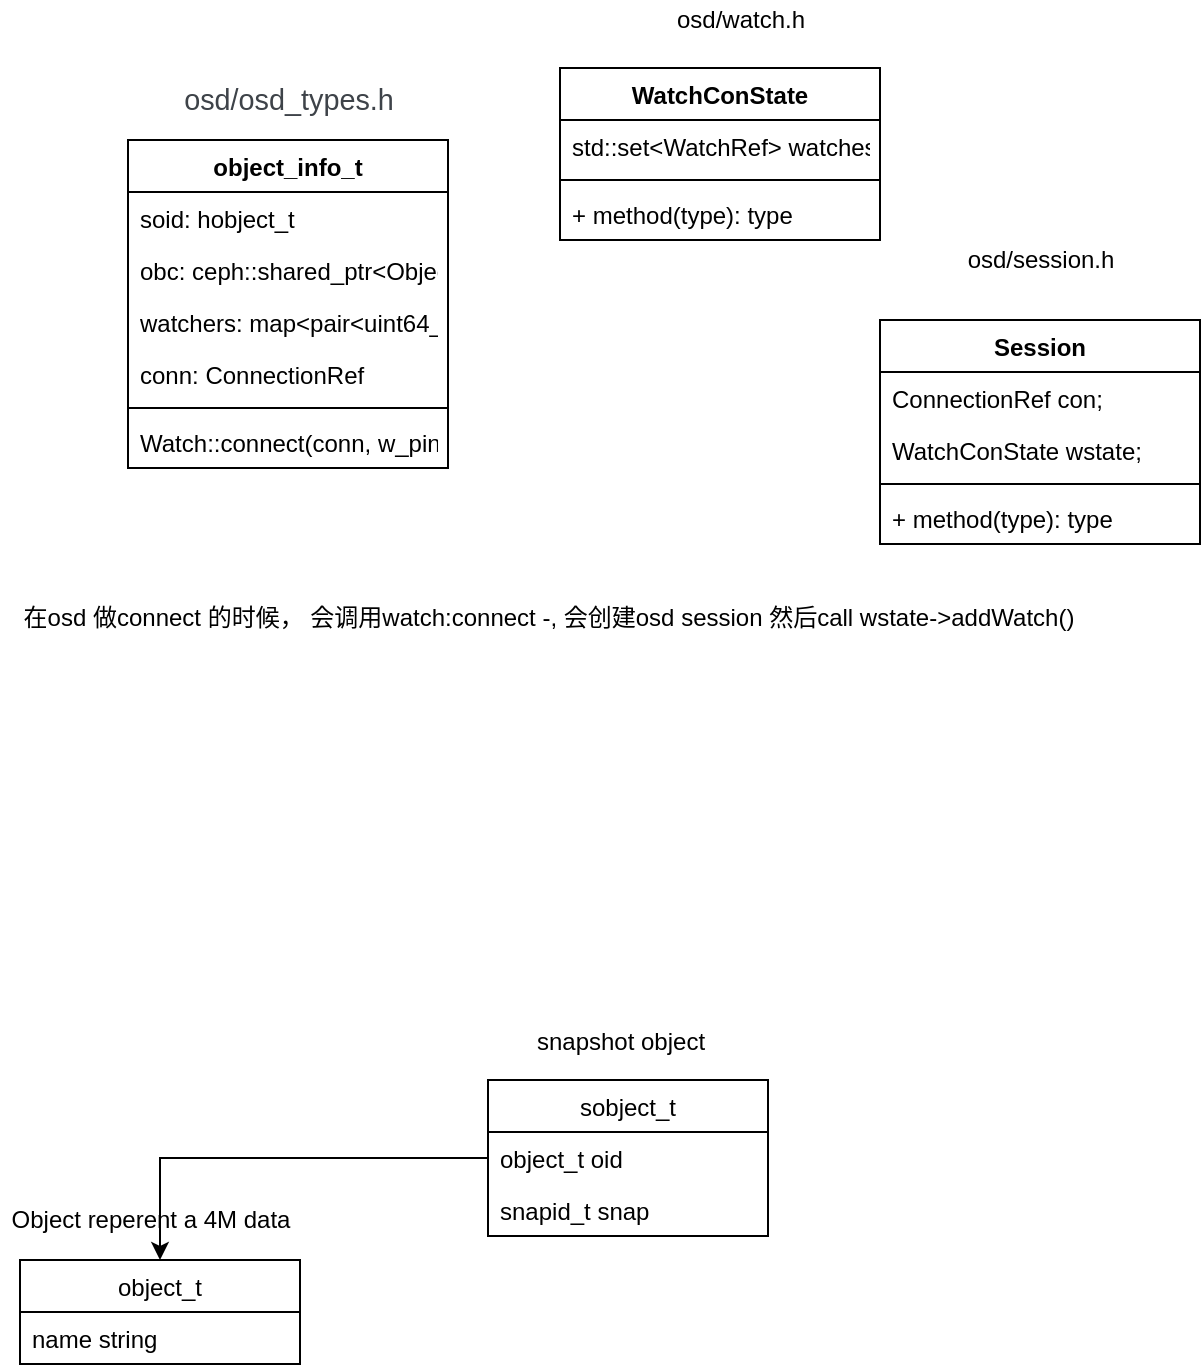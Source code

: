 <mxfile version="12.7.4" type="github">
  <diagram id="bm6ZHeyj0mvHZln78BsC" name="Page-1">
    <mxGraphModel dx="942" dy="1783" grid="1" gridSize="10" guides="1" tooltips="1" connect="1" arrows="1" fold="1" page="1" pageScale="1" pageWidth="827" pageHeight="1169" math="0" shadow="0">
      <root>
        <mxCell id="0" />
        <mxCell id="1" parent="0" />
        <mxCell id="jjAPrZgpEVHtfDOsVz35-1" value="object_t" style="swimlane;fontStyle=0;childLayout=stackLayout;horizontal=1;startSize=26;fillColor=none;horizontalStack=0;resizeParent=1;resizeParentMax=0;resizeLast=0;collapsible=1;marginBottom=0;" parent="1" vertex="1">
          <mxGeometry x="40" y="200" width="140" height="52" as="geometry" />
        </mxCell>
        <mxCell id="jjAPrZgpEVHtfDOsVz35-2" value="name string" style="text;strokeColor=none;fillColor=none;align=left;verticalAlign=top;spacingLeft=4;spacingRight=4;overflow=hidden;rotatable=0;points=[[0,0.5],[1,0.5]];portConstraint=eastwest;" parent="jjAPrZgpEVHtfDOsVz35-1" vertex="1">
          <mxGeometry y="26" width="140" height="26" as="geometry" />
        </mxCell>
        <mxCell id="QZcYWLK5-bO1K2HuPT2l-1" value="sobject_t" style="swimlane;fontStyle=0;childLayout=stackLayout;horizontal=1;startSize=26;fillColor=none;horizontalStack=0;resizeParent=1;resizeParentMax=0;resizeLast=0;collapsible=1;marginBottom=0;" vertex="1" parent="1">
          <mxGeometry x="274" y="110" width="140" height="78" as="geometry" />
        </mxCell>
        <mxCell id="QZcYWLK5-bO1K2HuPT2l-2" value="object_t oid" style="text;strokeColor=none;fillColor=none;align=left;verticalAlign=top;spacingLeft=4;spacingRight=4;overflow=hidden;rotatable=0;points=[[0,0.5],[1,0.5]];portConstraint=eastwest;" vertex="1" parent="QZcYWLK5-bO1K2HuPT2l-1">
          <mxGeometry y="26" width="140" height="26" as="geometry" />
        </mxCell>
        <mxCell id="QZcYWLK5-bO1K2HuPT2l-4" value="snapid_t snap" style="text;strokeColor=none;fillColor=none;align=left;verticalAlign=top;spacingLeft=4;spacingRight=4;overflow=hidden;rotatable=0;points=[[0,0.5],[1,0.5]];portConstraint=eastwest;" vertex="1" parent="QZcYWLK5-bO1K2HuPT2l-1">
          <mxGeometry y="52" width="140" height="26" as="geometry" />
        </mxCell>
        <mxCell id="QZcYWLK5-bO1K2HuPT2l-3" style="edgeStyle=orthogonalEdgeStyle;rounded=0;orthogonalLoop=1;jettySize=auto;html=1;exitX=0;exitY=0.5;exitDx=0;exitDy=0;" edge="1" parent="1" source="QZcYWLK5-bO1K2HuPT2l-2" target="jjAPrZgpEVHtfDOsVz35-1">
          <mxGeometry relative="1" as="geometry" />
        </mxCell>
        <mxCell id="QZcYWLK5-bO1K2HuPT2l-7" value="snapshot object" style="text;html=1;align=center;verticalAlign=middle;resizable=0;points=[];autosize=1;" vertex="1" parent="1">
          <mxGeometry x="290" y="81" width="100" height="20" as="geometry" />
        </mxCell>
        <mxCell id="QZcYWLK5-bO1K2HuPT2l-8" value="Object reperent a 4M data" style="text;html=1;align=center;verticalAlign=middle;resizable=0;points=[];autosize=1;" vertex="1" parent="1">
          <mxGeometry x="30" y="170" width="150" height="20" as="geometry" />
        </mxCell>
        <mxCell id="QZcYWLK5-bO1K2HuPT2l-9" value="&lt;span style=&quot;color: rgb(62 , 67 , 73) ; font-family: &amp;#34;helvetica&amp;#34; , &amp;#34;arial&amp;#34; , sans-serif ; font-size: 14.4px ; white-space: normal ; background-color: rgb(255 , 255 , 255)&quot;&gt;osd/osd_types.h&lt;/span&gt;" style="text;html=1;align=center;verticalAlign=middle;resizable=0;points=[];autosize=1;" vertex="1" parent="1">
          <mxGeometry x="114" y="-390" width="120" height="20" as="geometry" />
        </mxCell>
        <mxCell id="QZcYWLK5-bO1K2HuPT2l-16" value="object_info_t" style="swimlane;fontStyle=1;align=center;verticalAlign=top;childLayout=stackLayout;horizontal=1;startSize=26;horizontalStack=0;resizeParent=1;resizeParentMax=0;resizeLast=0;collapsible=1;marginBottom=0;" vertex="1" parent="1">
          <mxGeometry x="94" y="-360" width="160" height="164" as="geometry" />
        </mxCell>
        <mxCell id="QZcYWLK5-bO1K2HuPT2l-17" value="soid: hobject_t" style="text;strokeColor=none;fillColor=none;align=left;verticalAlign=top;spacingLeft=4;spacingRight=4;overflow=hidden;rotatable=0;points=[[0,0.5],[1,0.5]];portConstraint=eastwest;" vertex="1" parent="QZcYWLK5-bO1K2HuPT2l-16">
          <mxGeometry y="26" width="160" height="26" as="geometry" />
        </mxCell>
        <mxCell id="QZcYWLK5-bO1K2HuPT2l-22" value="obc: ceph::shared_ptr&lt;ObjectContext&gt;" style="text;strokeColor=none;fillColor=none;align=left;verticalAlign=top;spacingLeft=4;spacingRight=4;overflow=hidden;rotatable=0;points=[[0,0.5],[1,0.5]];portConstraint=eastwest;" vertex="1" parent="QZcYWLK5-bO1K2HuPT2l-16">
          <mxGeometry y="52" width="160" height="26" as="geometry" />
        </mxCell>
        <mxCell id="QZcYWLK5-bO1K2HuPT2l-21" value="watchers: map&lt;pair&lt;uint64_t, entity_name_t&gt;, watch_info_t&gt; " style="text;strokeColor=none;fillColor=none;align=left;verticalAlign=top;spacingLeft=4;spacingRight=4;overflow=hidden;rotatable=0;points=[[0,0.5],[1,0.5]];portConstraint=eastwest;" vertex="1" parent="QZcYWLK5-bO1K2HuPT2l-16">
          <mxGeometry y="78" width="160" height="26" as="geometry" />
        </mxCell>
        <mxCell id="QZcYWLK5-bO1K2HuPT2l-23" value="conn: ConnectionRef" style="text;strokeColor=none;fillColor=none;align=left;verticalAlign=top;spacingLeft=4;spacingRight=4;overflow=hidden;rotatable=0;points=[[0,0.5],[1,0.5]];portConstraint=eastwest;" vertex="1" parent="QZcYWLK5-bO1K2HuPT2l-16">
          <mxGeometry y="104" width="160" height="26" as="geometry" />
        </mxCell>
        <mxCell id="QZcYWLK5-bO1K2HuPT2l-18" value="" style="line;strokeWidth=1;fillColor=none;align=left;verticalAlign=middle;spacingTop=-1;spacingLeft=3;spacingRight=3;rotatable=0;labelPosition=right;points=[];portConstraint=eastwest;" vertex="1" parent="QZcYWLK5-bO1K2HuPT2l-16">
          <mxGeometry y="130" width="160" height="8" as="geometry" />
        </mxCell>
        <mxCell id="QZcYWLK5-bO1K2HuPT2l-19" value="Watch::connect(conn, w_ping)" style="text;strokeColor=none;fillColor=none;align=left;verticalAlign=top;spacingLeft=4;spacingRight=4;overflow=hidden;rotatable=0;points=[[0,0.5],[1,0.5]];portConstraint=eastwest;" vertex="1" parent="QZcYWLK5-bO1K2HuPT2l-16">
          <mxGeometry y="138" width="160" height="26" as="geometry" />
        </mxCell>
        <mxCell id="QZcYWLK5-bO1K2HuPT2l-24" value="osd/session.h" style="text;html=1;align=center;verticalAlign=middle;resizable=0;points=[];autosize=1;" vertex="1" parent="1">
          <mxGeometry x="505" y="-310" width="90" height="20" as="geometry" />
        </mxCell>
        <mxCell id="QZcYWLK5-bO1K2HuPT2l-25" value="Session" style="swimlane;fontStyle=1;align=center;verticalAlign=top;childLayout=stackLayout;horizontal=1;startSize=26;horizontalStack=0;resizeParent=1;resizeParentMax=0;resizeLast=0;collapsible=1;marginBottom=0;" vertex="1" parent="1">
          <mxGeometry x="470" y="-270" width="160" height="112" as="geometry" />
        </mxCell>
        <mxCell id="QZcYWLK5-bO1K2HuPT2l-26" value="ConnectionRef con;&#xa;" style="text;strokeColor=none;fillColor=none;align=left;verticalAlign=top;spacingLeft=4;spacingRight=4;overflow=hidden;rotatable=0;points=[[0,0.5],[1,0.5]];portConstraint=eastwest;" vertex="1" parent="QZcYWLK5-bO1K2HuPT2l-25">
          <mxGeometry y="26" width="160" height="26" as="geometry" />
        </mxCell>
        <mxCell id="QZcYWLK5-bO1K2HuPT2l-29" value="WatchConState wstate;" style="text;strokeColor=none;fillColor=none;align=left;verticalAlign=top;spacingLeft=4;spacingRight=4;overflow=hidden;rotatable=0;points=[[0,0.5],[1,0.5]];portConstraint=eastwest;" vertex="1" parent="QZcYWLK5-bO1K2HuPT2l-25">
          <mxGeometry y="52" width="160" height="26" as="geometry" />
        </mxCell>
        <mxCell id="QZcYWLK5-bO1K2HuPT2l-27" value="" style="line;strokeWidth=1;fillColor=none;align=left;verticalAlign=middle;spacingTop=-1;spacingLeft=3;spacingRight=3;rotatable=0;labelPosition=right;points=[];portConstraint=eastwest;" vertex="1" parent="QZcYWLK5-bO1K2HuPT2l-25">
          <mxGeometry y="78" width="160" height="8" as="geometry" />
        </mxCell>
        <mxCell id="QZcYWLK5-bO1K2HuPT2l-28" value="+ method(type): type" style="text;strokeColor=none;fillColor=none;align=left;verticalAlign=top;spacingLeft=4;spacingRight=4;overflow=hidden;rotatable=0;points=[[0,0.5],[1,0.5]];portConstraint=eastwest;" vertex="1" parent="QZcYWLK5-bO1K2HuPT2l-25">
          <mxGeometry y="86" width="160" height="26" as="geometry" />
        </mxCell>
        <mxCell id="QZcYWLK5-bO1K2HuPT2l-31" value="在osd 做connect 的时候， 会调用watch:connect -, 会创建osd session 然后call wstate-&amp;gt;addWatch()" style="text;html=1;align=center;verticalAlign=middle;resizable=0;points=[];autosize=1;" vertex="1" parent="1">
          <mxGeometry x="34" y="-131" width="540" height="20" as="geometry" />
        </mxCell>
        <mxCell id="QZcYWLK5-bO1K2HuPT2l-32" value="WatchConState" style="swimlane;fontStyle=1;align=center;verticalAlign=top;childLayout=stackLayout;horizontal=1;startSize=26;horizontalStack=0;resizeParent=1;resizeParentMax=0;resizeLast=0;collapsible=1;marginBottom=0;" vertex="1" parent="1">
          <mxGeometry x="310" y="-396" width="160" height="86" as="geometry" />
        </mxCell>
        <mxCell id="QZcYWLK5-bO1K2HuPT2l-33" value="std::set&lt;WatchRef&gt; watches;" style="text;strokeColor=none;fillColor=none;align=left;verticalAlign=top;spacingLeft=4;spacingRight=4;overflow=hidden;rotatable=0;points=[[0,0.5],[1,0.5]];portConstraint=eastwest;" vertex="1" parent="QZcYWLK5-bO1K2HuPT2l-32">
          <mxGeometry y="26" width="160" height="26" as="geometry" />
        </mxCell>
        <mxCell id="QZcYWLK5-bO1K2HuPT2l-34" value="" style="line;strokeWidth=1;fillColor=none;align=left;verticalAlign=middle;spacingTop=-1;spacingLeft=3;spacingRight=3;rotatable=0;labelPosition=right;points=[];portConstraint=eastwest;" vertex="1" parent="QZcYWLK5-bO1K2HuPT2l-32">
          <mxGeometry y="52" width="160" height="8" as="geometry" />
        </mxCell>
        <mxCell id="QZcYWLK5-bO1K2HuPT2l-35" value="+ method(type): type" style="text;strokeColor=none;fillColor=none;align=left;verticalAlign=top;spacingLeft=4;spacingRight=4;overflow=hidden;rotatable=0;points=[[0,0.5],[1,0.5]];portConstraint=eastwest;" vertex="1" parent="QZcYWLK5-bO1K2HuPT2l-32">
          <mxGeometry y="60" width="160" height="26" as="geometry" />
        </mxCell>
        <mxCell id="QZcYWLK5-bO1K2HuPT2l-36" value="osd/watch.h" style="text;html=1;align=center;verticalAlign=middle;resizable=0;points=[];autosize=1;" vertex="1" parent="1">
          <mxGeometry x="360" y="-430" width="80" height="20" as="geometry" />
        </mxCell>
      </root>
    </mxGraphModel>
  </diagram>
</mxfile>
